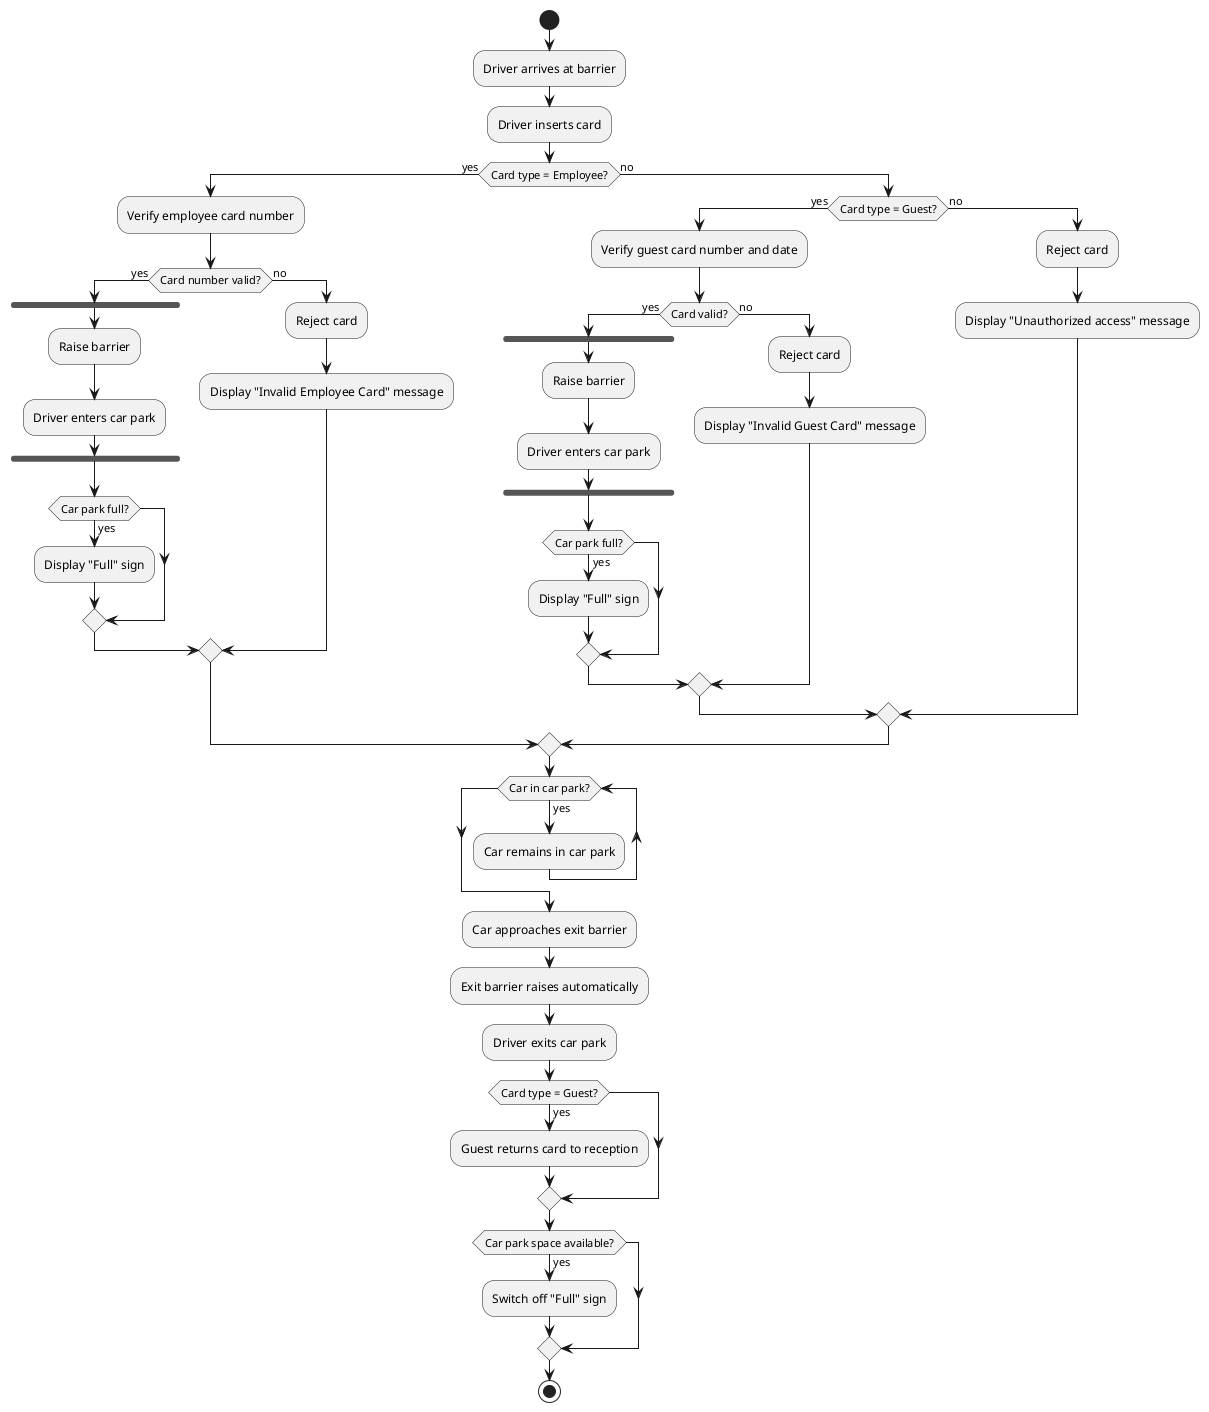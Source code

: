 @startuml
start

:Driver arrives at barrier;
:Driver inserts card;
if (Card type = Employee?) then (yes)
    :Verify employee card number;
    if (Card number valid?) then (yes)
        fork
            :Raise barrier;
            :Driver enters car park;
        end fork
        if (Car park full?) then (yes)
            :Display "Full" sign;
        endif
    else (no)
        :Reject card;
        :Display "Invalid Employee Card" message;
    endif
else (no)
    if (Card type = Guest?) then (yes)
        :Verify guest card number and date;
        if (Card valid?) then (yes)
            fork
                :Raise barrier;
                :Driver enters car park;
            end fork
            if (Car park full?) then (yes)
                :Display "Full" sign;
            endif
        else (no)
            :Reject card;
            :Display "Invalid Guest Card" message;
        endif
    else (no)
        :Reject card;
        :Display "Unauthorized access" message;
    endif
endif

while (Car in car park?) is (yes)
    :Car remains in car park;
endwhile

:Car approaches exit barrier;
:Exit barrier raises automatically;
:Driver exits car park;
if (Card type = Guest?) then (yes)
    :Guest returns card to reception;
endif
if (Car park space available?) then (yes)
    :Switch off "Full" sign;
endif
stop
@enduml